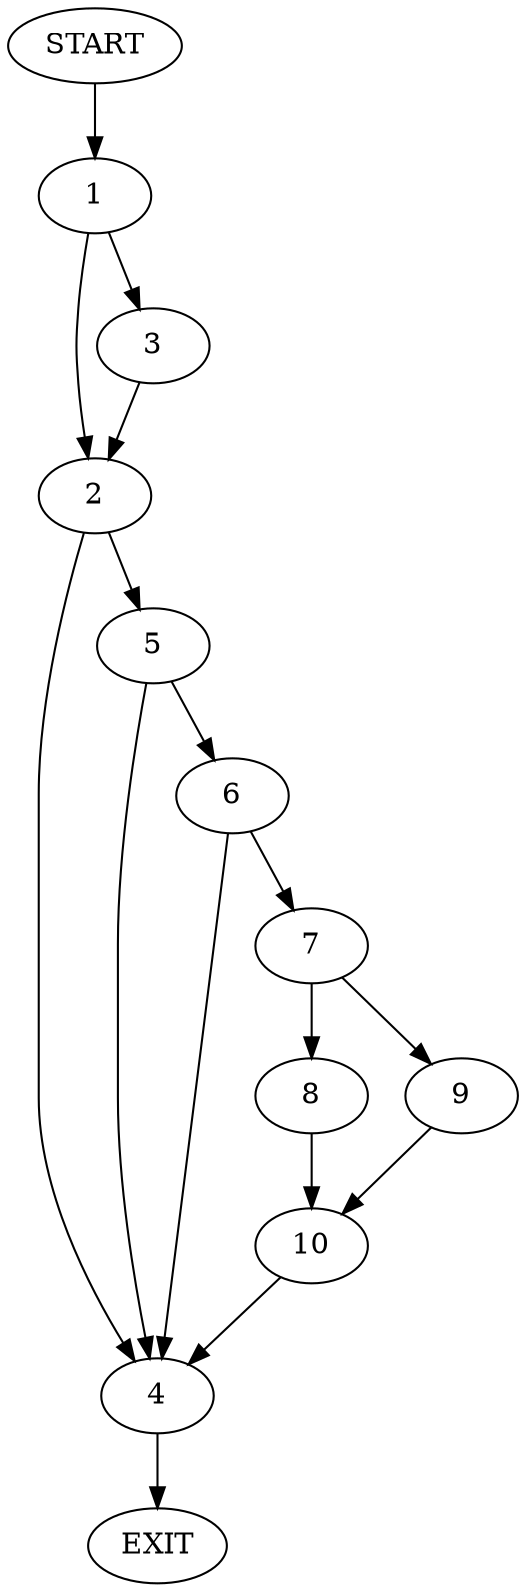 digraph {
0 [label="START"]
11 [label="EXIT"]
0 -> 1
1 -> 2
1 -> 3
2 -> 4
2 -> 5
3 -> 2
4 -> 11
5 -> 6
5 -> 4
6 -> 4
6 -> 7
7 -> 8
7 -> 9
9 -> 10
8 -> 10
10 -> 4
}
